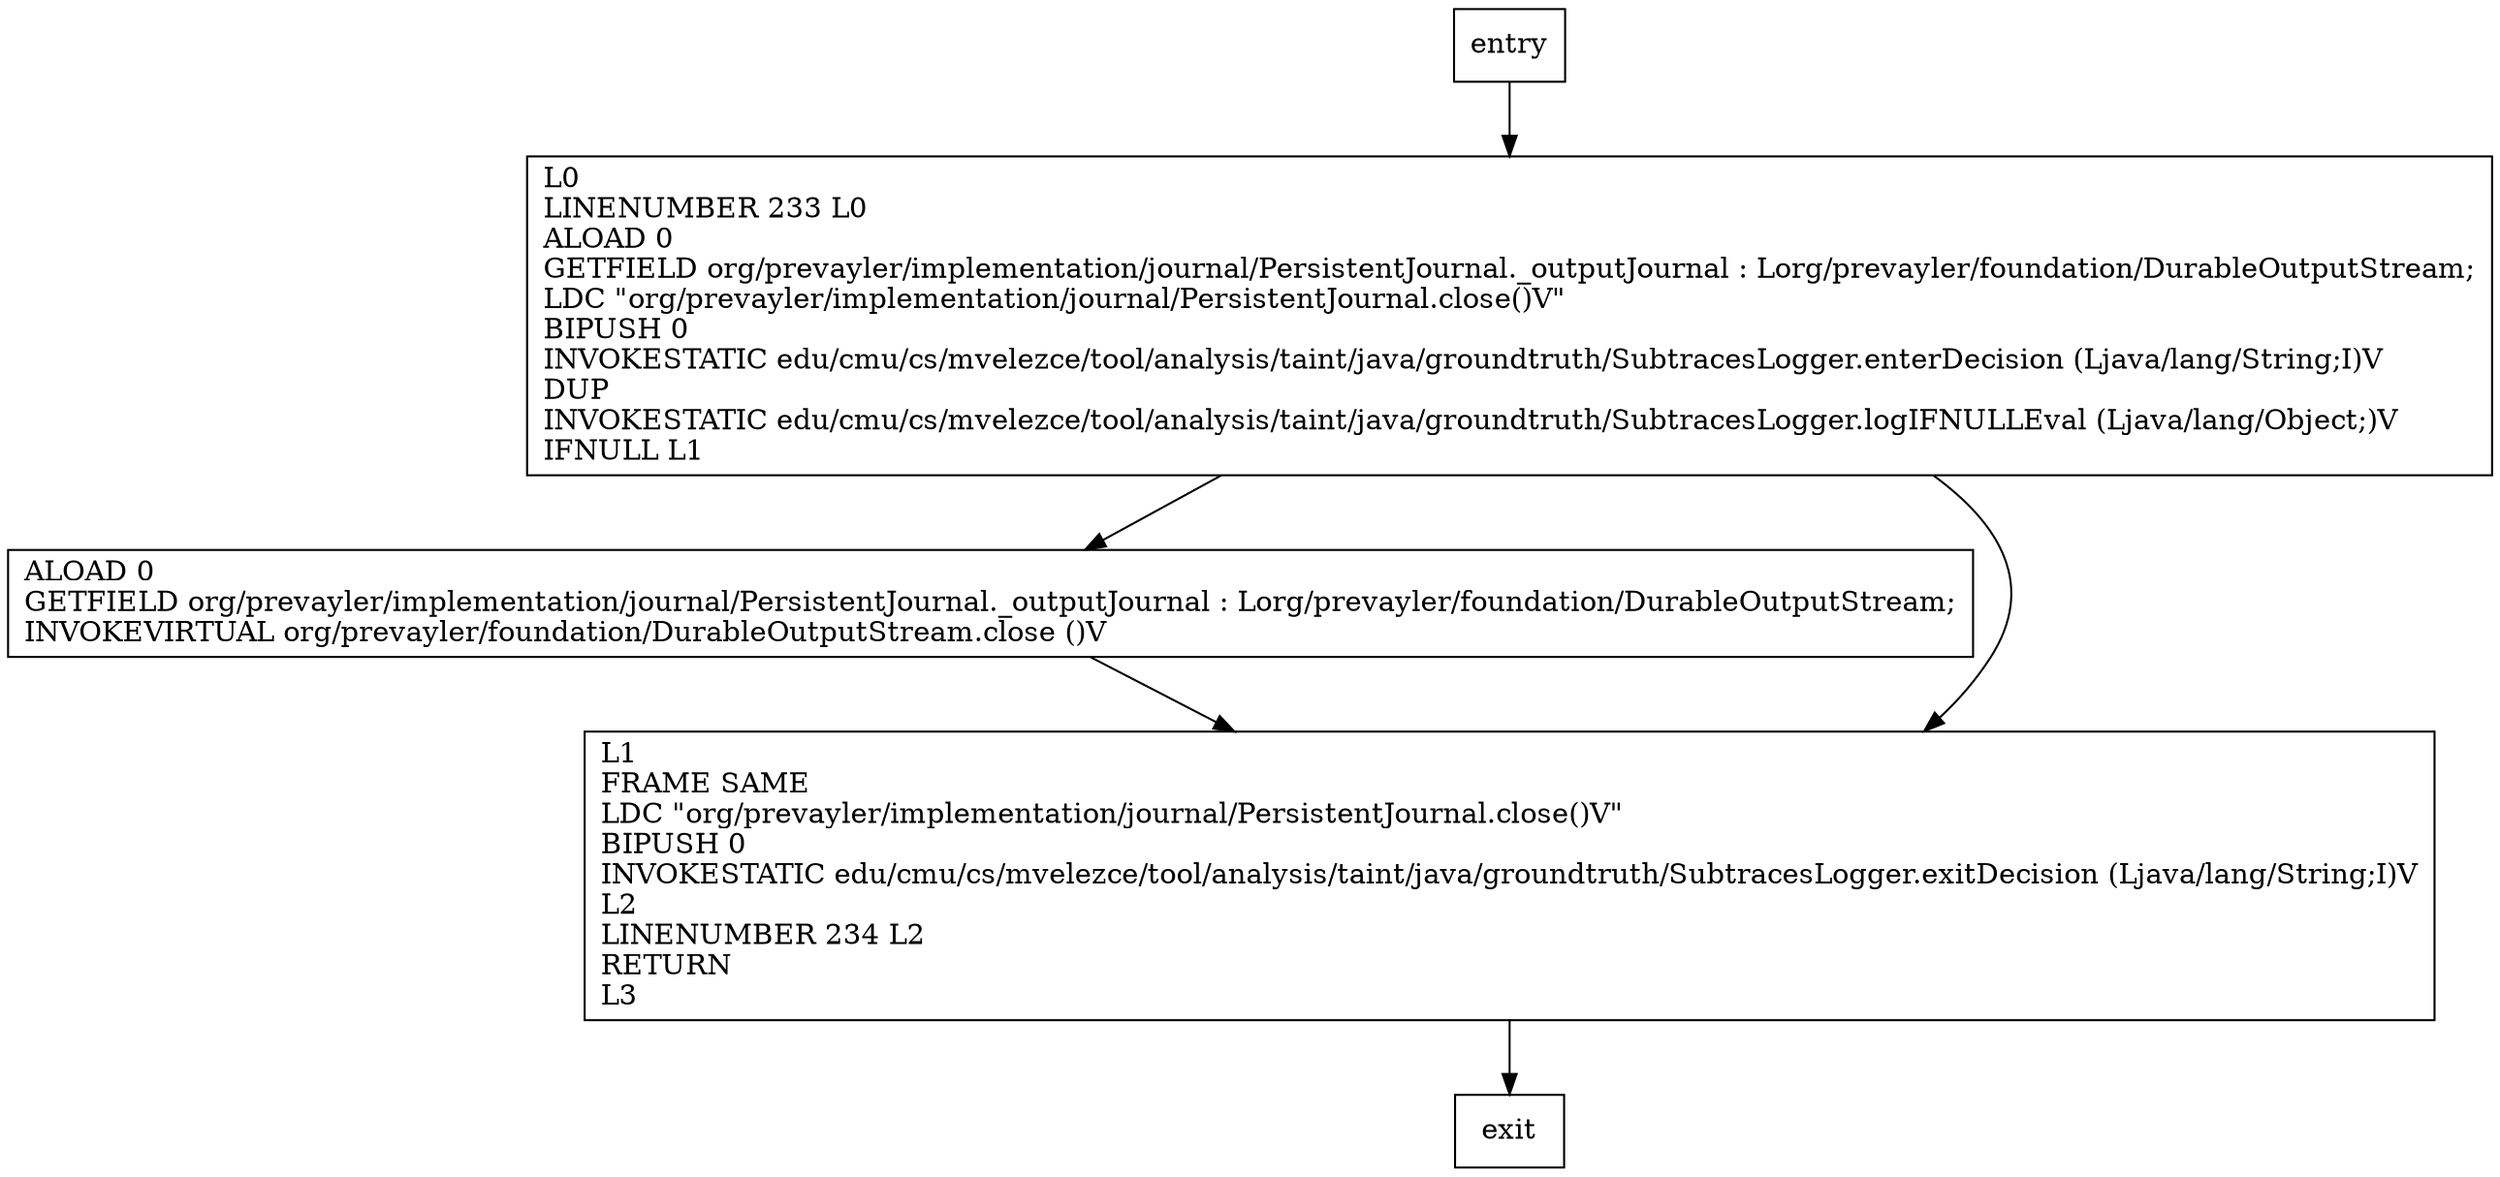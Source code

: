 digraph close {
node [shape=record];
1763030548 [label="L0\lLINENUMBER 233 L0\lALOAD 0\lGETFIELD org/prevayler/implementation/journal/PersistentJournal._outputJournal : Lorg/prevayler/foundation/DurableOutputStream;\lLDC \"org/prevayler/implementation/journal/PersistentJournal.close()V\"\lBIPUSH 0\lINVOKESTATIC edu/cmu/cs/mvelezce/tool/analysis/taint/java/groundtruth/SubtracesLogger.enterDecision (Ljava/lang/String;I)V\lDUP\lINVOKESTATIC edu/cmu/cs/mvelezce/tool/analysis/taint/java/groundtruth/SubtracesLogger.logIFNULLEval (Ljava/lang/Object;)V\lIFNULL L1\l"];
772629104 [label="ALOAD 0\lGETFIELD org/prevayler/implementation/journal/PersistentJournal._outputJournal : Lorg/prevayler/foundation/DurableOutputStream;\lINVOKEVIRTUAL org/prevayler/foundation/DurableOutputStream.close ()V\l"];
827002195 [label="L1\lFRAME SAME\lLDC \"org/prevayler/implementation/journal/PersistentJournal.close()V\"\lBIPUSH 0\lINVOKESTATIC edu/cmu/cs/mvelezce/tool/analysis/taint/java/groundtruth/SubtracesLogger.exitDecision (Ljava/lang/String;I)V\lL2\lLINENUMBER 234 L2\lRETURN\lL3\l"];
entry;
exit;
entry -> 1763030548;
1763030548 -> 772629104;
1763030548 -> 827002195;
772629104 -> 827002195;
827002195 -> exit;
}
